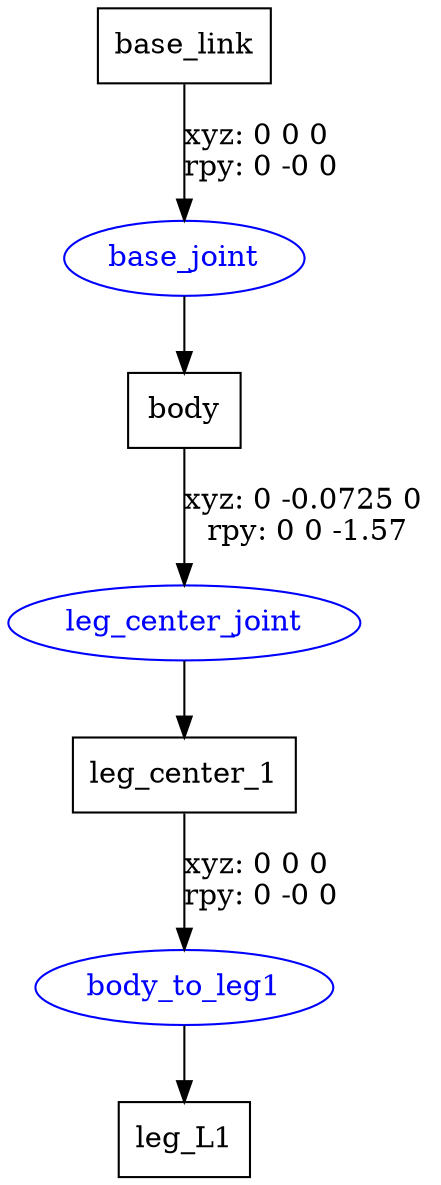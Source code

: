 digraph G {
node [shape=box];
"base_link" [label="base_link"];
"body" [label="body"];
"leg_center_1" [label="leg_center_1"];
"leg_L1" [label="leg_L1"];
node [shape=ellipse, color=blue, fontcolor=blue];
"base_link" -> "base_joint" [label="xyz: 0 0 0 \nrpy: 0 -0 0"]
"base_joint" -> "body"
"body" -> "leg_center_joint" [label="xyz: 0 -0.0725 0 \nrpy: 0 0 -1.57"]
"leg_center_joint" -> "leg_center_1"
"leg_center_1" -> "body_to_leg1" [label="xyz: 0 0 0 \nrpy: 0 -0 0"]
"body_to_leg1" -> "leg_L1"
}
